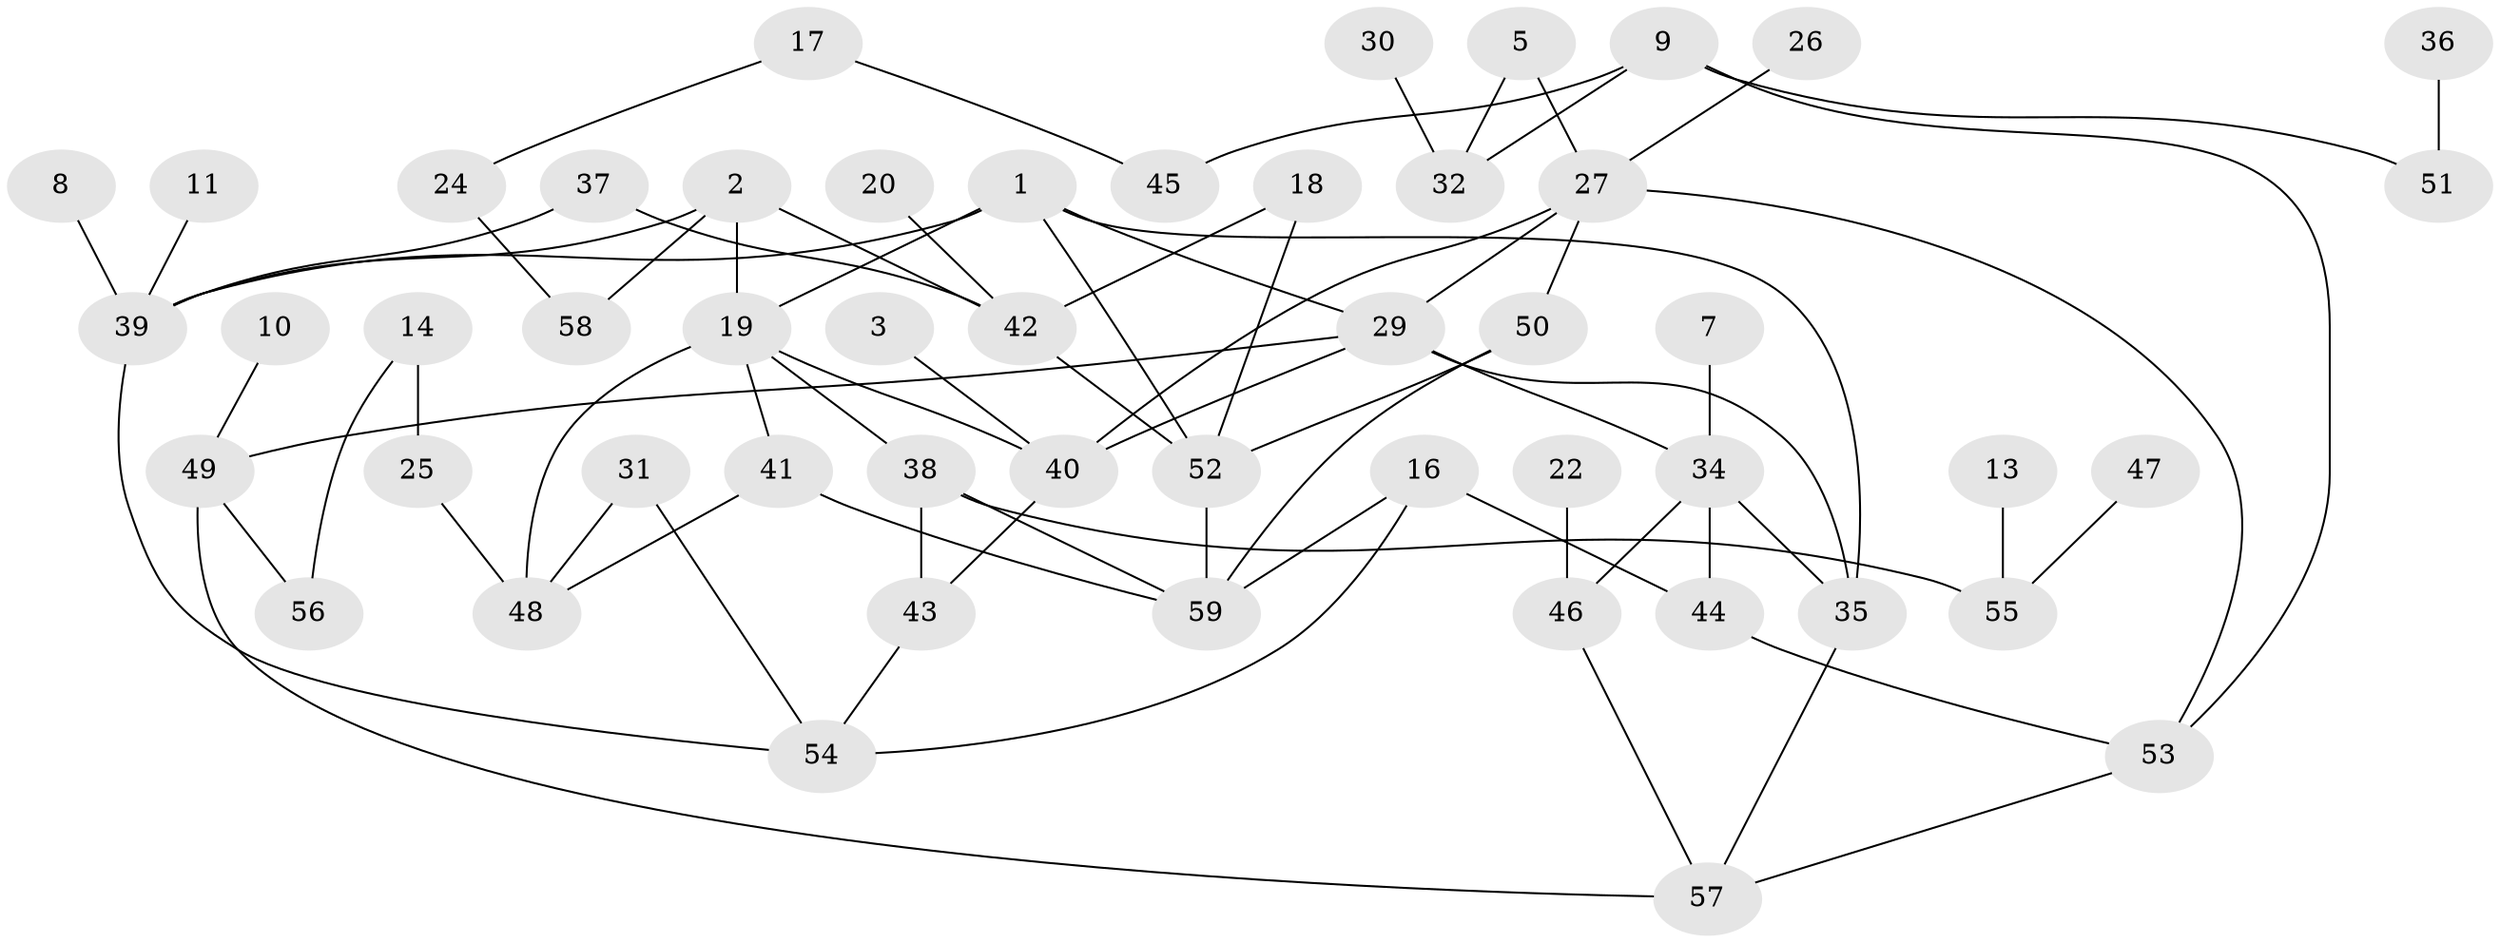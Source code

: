// original degree distribution, {5: 0.0963855421686747, 4: 0.1686746987951807, 1: 0.24096385542168675, 2: 0.20481927710843373, 3: 0.1566265060240964, 0: 0.0963855421686747, 6: 0.024096385542168676, 7: 0.012048192771084338}
// Generated by graph-tools (version 1.1) at 2025/35/03/04/25 23:35:56]
// undirected, 51 vertices, 75 edges
graph export_dot {
  node [color=gray90,style=filled];
  1;
  2;
  3;
  5;
  7;
  8;
  9;
  10;
  11;
  13;
  14;
  16;
  17;
  18;
  19;
  20;
  22;
  24;
  25;
  26;
  27;
  29;
  30;
  31;
  32;
  34;
  35;
  36;
  37;
  38;
  39;
  40;
  41;
  42;
  43;
  44;
  45;
  46;
  47;
  48;
  49;
  50;
  51;
  52;
  53;
  54;
  55;
  56;
  57;
  58;
  59;
  1 -- 19 [weight=1.0];
  1 -- 29 [weight=1.0];
  1 -- 35 [weight=1.0];
  1 -- 39 [weight=1.0];
  1 -- 52 [weight=1.0];
  2 -- 19 [weight=1.0];
  2 -- 39 [weight=1.0];
  2 -- 42 [weight=1.0];
  2 -- 58 [weight=1.0];
  3 -- 40 [weight=1.0];
  5 -- 27 [weight=1.0];
  5 -- 32 [weight=1.0];
  7 -- 34 [weight=1.0];
  8 -- 39 [weight=1.0];
  9 -- 32 [weight=1.0];
  9 -- 45 [weight=1.0];
  9 -- 51 [weight=1.0];
  9 -- 53 [weight=1.0];
  10 -- 49 [weight=1.0];
  11 -- 39 [weight=1.0];
  13 -- 55 [weight=1.0];
  14 -- 25 [weight=1.0];
  14 -- 56 [weight=1.0];
  16 -- 44 [weight=1.0];
  16 -- 54 [weight=1.0];
  16 -- 59 [weight=1.0];
  17 -- 24 [weight=1.0];
  17 -- 45 [weight=1.0];
  18 -- 42 [weight=1.0];
  18 -- 52 [weight=1.0];
  19 -- 38 [weight=2.0];
  19 -- 40 [weight=1.0];
  19 -- 41 [weight=1.0];
  19 -- 48 [weight=1.0];
  20 -- 42 [weight=1.0];
  22 -- 46 [weight=1.0];
  24 -- 58 [weight=1.0];
  25 -- 48 [weight=1.0];
  26 -- 27 [weight=1.0];
  27 -- 29 [weight=1.0];
  27 -- 40 [weight=1.0];
  27 -- 50 [weight=1.0];
  27 -- 53 [weight=1.0];
  29 -- 34 [weight=1.0];
  29 -- 35 [weight=1.0];
  29 -- 40 [weight=2.0];
  29 -- 49 [weight=1.0];
  30 -- 32 [weight=1.0];
  31 -- 48 [weight=1.0];
  31 -- 54 [weight=1.0];
  34 -- 35 [weight=1.0];
  34 -- 44 [weight=1.0];
  34 -- 46 [weight=1.0];
  35 -- 57 [weight=1.0];
  36 -- 51 [weight=1.0];
  37 -- 39 [weight=1.0];
  37 -- 42 [weight=1.0];
  38 -- 43 [weight=1.0];
  38 -- 55 [weight=1.0];
  38 -- 59 [weight=1.0];
  39 -- 54 [weight=1.0];
  40 -- 43 [weight=1.0];
  41 -- 48 [weight=1.0];
  41 -- 59 [weight=2.0];
  42 -- 52 [weight=1.0];
  43 -- 54 [weight=1.0];
  44 -- 53 [weight=1.0];
  46 -- 57 [weight=1.0];
  47 -- 55 [weight=1.0];
  49 -- 56 [weight=2.0];
  49 -- 57 [weight=1.0];
  50 -- 52 [weight=1.0];
  50 -- 59 [weight=2.0];
  52 -- 59 [weight=1.0];
  53 -- 57 [weight=1.0];
}
